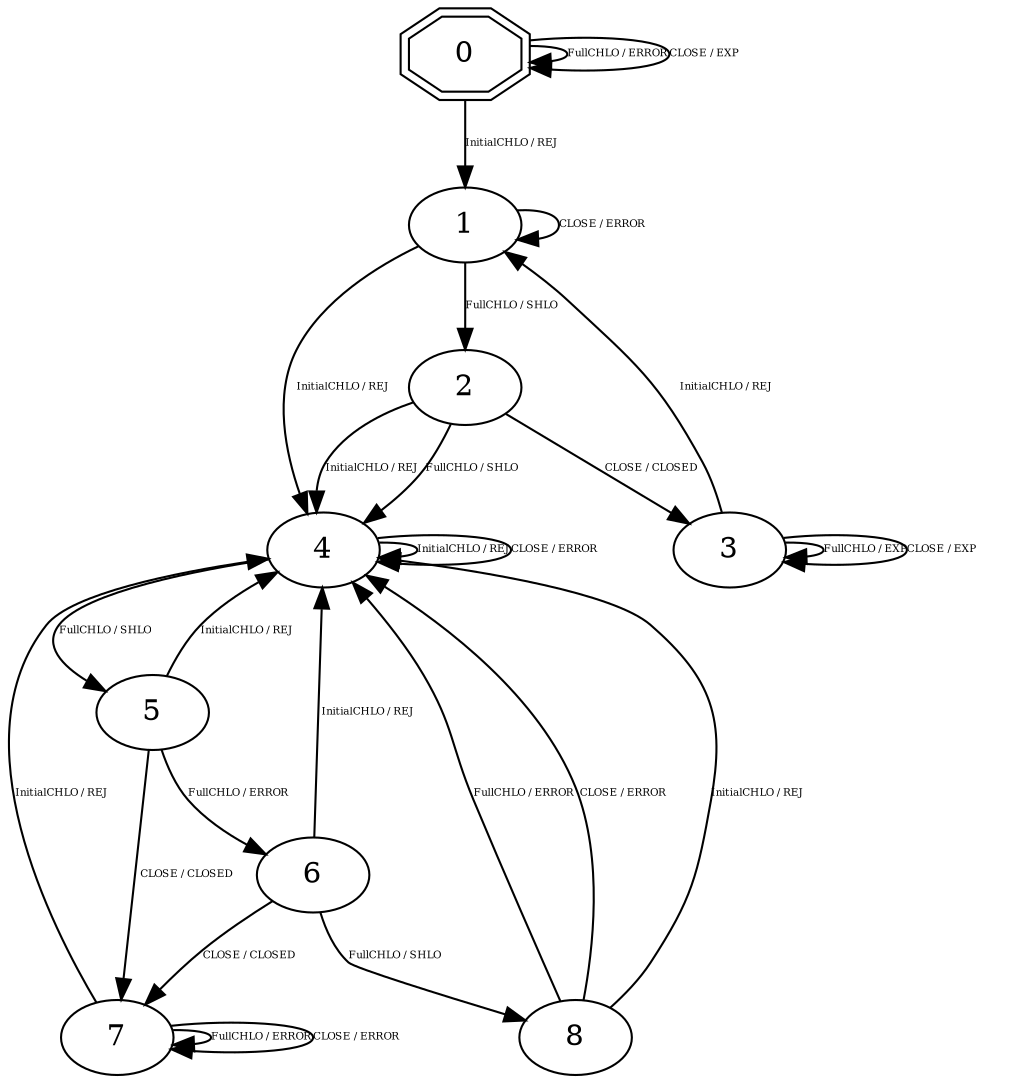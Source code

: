 digraph "Automata" {
"0" [shape=doubleoctagon, style=filled, fillcolor=white, URL="0"];
"1" [shape=ellipse, style=filled, fillcolor=white, URL="1"];
"2" [shape=ellipse, style=filled, fillcolor=white, URL="2"];
"3" [shape=ellipse, style=filled, fillcolor=white, URL="3"];
"4" [shape=ellipse, style=filled, fillcolor=white, URL="4"];
"5" [shape=ellipse, style=filled, fillcolor=white, URL="5"];
"7" [shape=ellipse, style=filled, fillcolor=white, URL="7"];
"6" [shape=ellipse, style=filled, fillcolor=white, URL="6"];
"8" [shape=ellipse, style=filled, fillcolor=white, URL="8"];
"0" -> "1" [fontsize=5, label="InitialCHLO / REJ", URL="t0"];
"0" -> "0" [fontsize=5, label="FullCHLO / ERROR", URL="t1"];
"0" -> "0" [fontsize=5, label="CLOSE / EXP", URL="t2"];
"1" -> "4" [fontsize=5, label="InitialCHLO / REJ", URL="t3"];
"1" -> "2" [fontsize=5, label="FullCHLO / SHLO", URL="t4"];
"1" -> "1" [fontsize=5, label="CLOSE / ERROR", URL="t5"];
"2" -> "4" [fontsize=5, label="InitialCHLO / REJ", URL="t6"];
"2" -> "4" [fontsize=5, label="FullCHLO / SHLO", URL="t7"];
"2" -> "3" [fontsize=5, label="CLOSE / CLOSED", URL="t8"];
"3" -> "1" [fontsize=5, label="InitialCHLO / REJ", URL="t9"];
"3" -> "3" [fontsize=5, label="FullCHLO / EXP", URL="t10"];
"3" -> "3" [fontsize=5, label="CLOSE / EXP", URL="t11"];
"4" -> "4" [fontsize=5, label="InitialCHLO / REJ", URL="t12"];
"4" -> "5" [fontsize=5, label="FullCHLO / SHLO", URL="t13"];
"4" -> "4" [fontsize=5, label="CLOSE / ERROR", URL="t14"];
"5" -> "4" [fontsize=5, label="InitialCHLO / REJ", URL="t15"];
"5" -> "6" [fontsize=5, label="FullCHLO / ERROR", URL="t16"];
"5" -> "7" [fontsize=5, label="CLOSE / CLOSED", URL="t17"];
"7" -> "4" [fontsize=5, label="InitialCHLO / REJ", URL="t21"];
"7" -> "7" [fontsize=5, label="FullCHLO / ERROR", URL="t22"];
"7" -> "7" [fontsize=5, label="CLOSE / ERROR", URL="t23"];
"6" -> "4" [fontsize=5, label="InitialCHLO / REJ", URL="t18"];
"6" -> "8" [fontsize=5, label="FullCHLO / SHLO", URL="t19"];
"6" -> "7" [fontsize=5, label="CLOSE / CLOSED", URL="t20"];
"8" -> "4" [fontsize=5, label="InitialCHLO / REJ", URL="t24"];
"8" -> "4" [fontsize=5, label="FullCHLO / ERROR", URL="t25"];
"8" -> "4" [fontsize=5, label="CLOSE / ERROR", URL="t26"];
}
